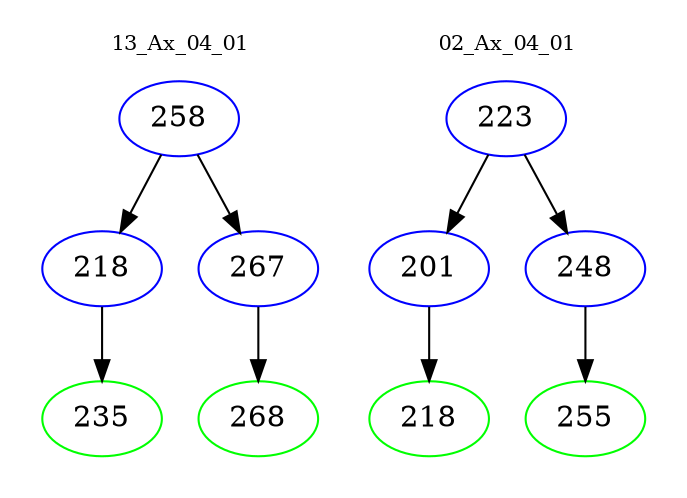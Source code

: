 digraph{
subgraph cluster_0 {
color = white
label = "13_Ax_04_01";
fontsize=10;
T0_258 [label="258", color="blue"]
T0_258 -> T0_218 [color="black"]
T0_218 [label="218", color="blue"]
T0_218 -> T0_235 [color="black"]
T0_235 [label="235", color="green"]
T0_258 -> T0_267 [color="black"]
T0_267 [label="267", color="blue"]
T0_267 -> T0_268 [color="black"]
T0_268 [label="268", color="green"]
}
subgraph cluster_1 {
color = white
label = "02_Ax_04_01";
fontsize=10;
T1_223 [label="223", color="blue"]
T1_223 -> T1_201 [color="black"]
T1_201 [label="201", color="blue"]
T1_201 -> T1_218 [color="black"]
T1_218 [label="218", color="green"]
T1_223 -> T1_248 [color="black"]
T1_248 [label="248", color="blue"]
T1_248 -> T1_255 [color="black"]
T1_255 [label="255", color="green"]
}
}
